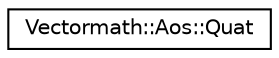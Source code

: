 digraph "Graphical Class Hierarchy"
{
  edge [fontname="Helvetica",fontsize="10",labelfontname="Helvetica",labelfontsize="10"];
  node [fontname="Helvetica",fontsize="10",shape=record];
  rankdir="LR";
  Node1 [label="Vectormath::Aos::Quat",height=0.2,width=0.4,color="black", fillcolor="white", style="filled",URL="$class_vectormath_1_1_aos_1_1_quat.html"];
}
